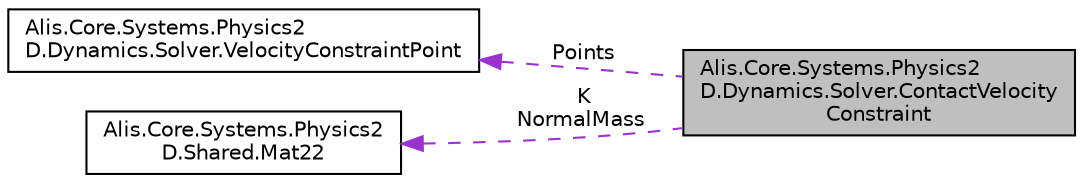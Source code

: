 digraph "Alis.Core.Systems.Physics2D.Dynamics.Solver.ContactVelocityConstraint"
{
 // LATEX_PDF_SIZE
  edge [fontname="Helvetica",fontsize="10",labelfontname="Helvetica",labelfontsize="10"];
  node [fontname="Helvetica",fontsize="10",shape=record];
  rankdir="LR";
  Node1 [label="Alis.Core.Systems.Physics2\lD.Dynamics.Solver.ContactVelocity\lConstraint",height=0.2,width=0.4,color="black", fillcolor="grey75", style="filled", fontcolor="black",tooltip="The contact velocity constraint class"];
  Node2 -> Node1 [dir="back",color="darkorchid3",fontsize="10",style="dashed",label=" Points" ,fontname="Helvetica"];
  Node2 [label="Alis.Core.Systems.Physics2\lD.Dynamics.Solver.VelocityConstraintPoint",height=0.2,width=0.4,color="black", fillcolor="white", style="filled",URL="$class_alis_1_1_core_1_1_systems_1_1_physics2_d_1_1_dynamics_1_1_solver_1_1_velocity_constraint_point.html",tooltip="The velocity constraint point class"];
  Node3 -> Node1 [dir="back",color="darkorchid3",fontsize="10",style="dashed",label=" K\nNormalMass" ,fontname="Helvetica"];
  Node3 [label="Alis.Core.Systems.Physics2\lD.Shared.Mat22",height=0.2,width=0.4,color="black", fillcolor="white", style="filled",URL="$struct_alis_1_1_core_1_1_systems_1_1_physics2_d_1_1_shared_1_1_mat22.html",tooltip="A 2-by-2 matrix. Stored in column-major order."];
}
